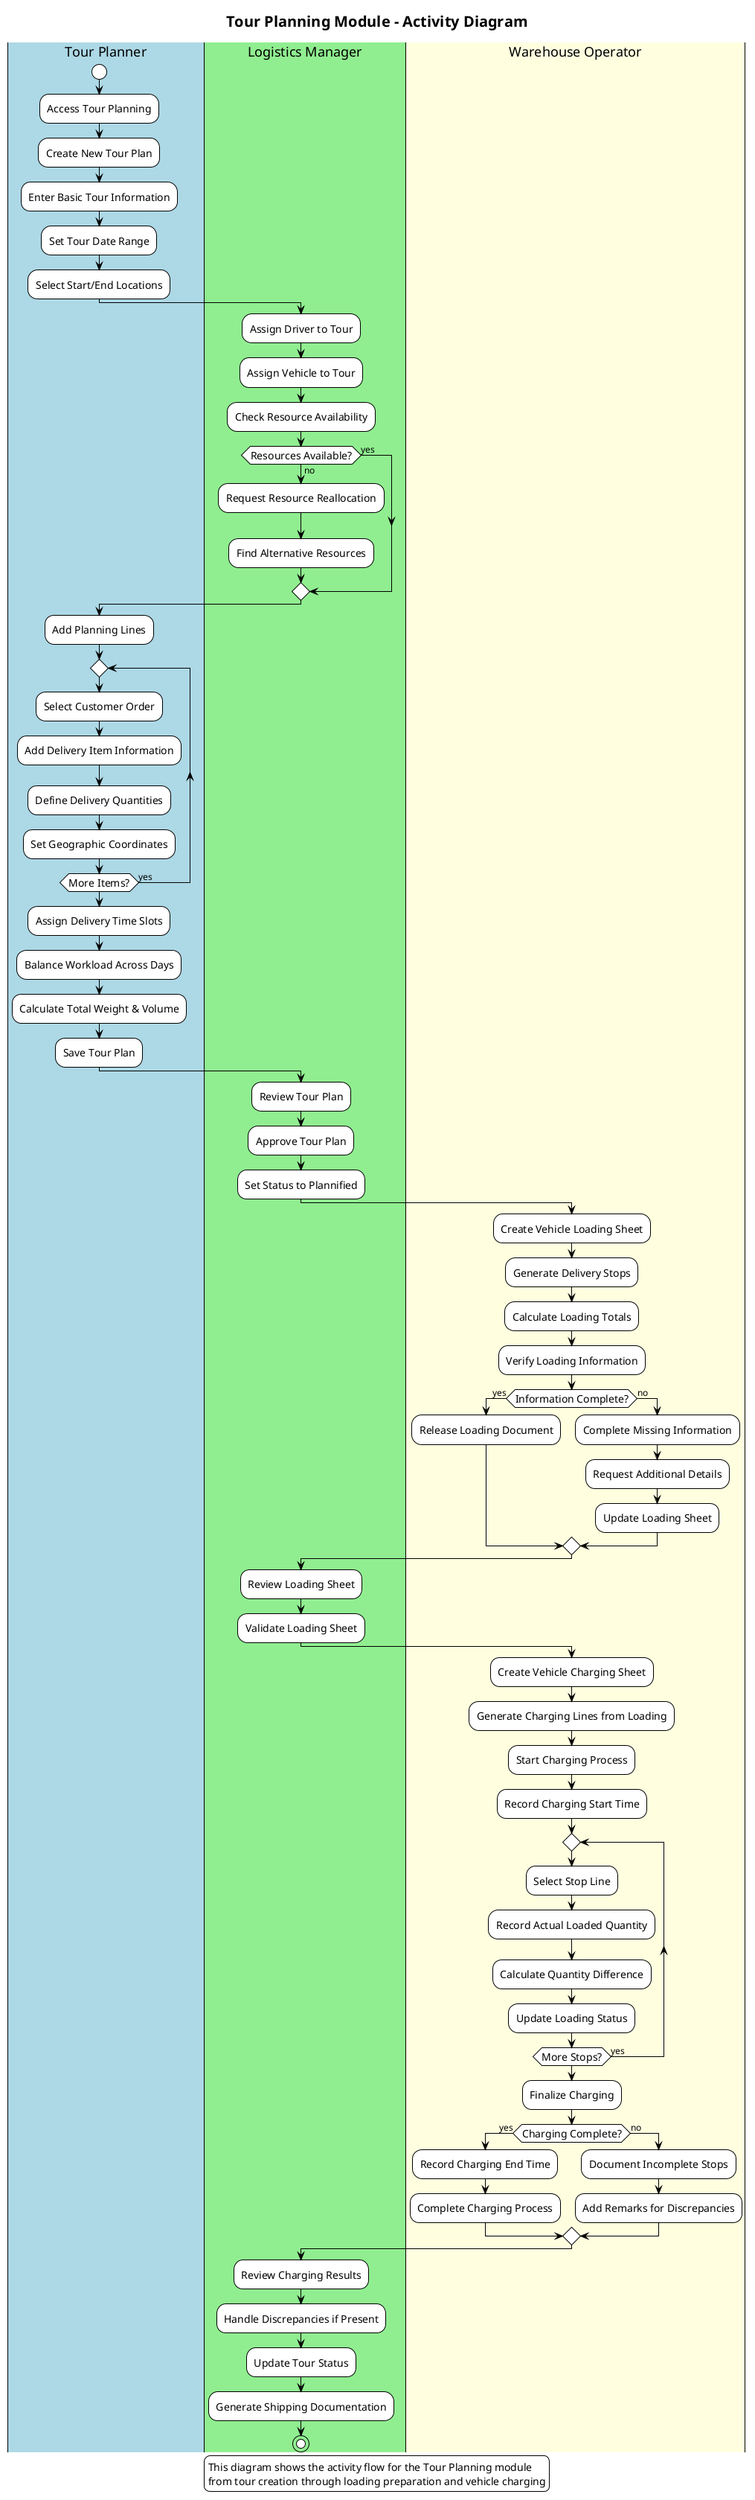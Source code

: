 @startuml Tour Planning Activity Diagram
!theme plain
skinparam pageFormat A4
skinparam pageOrientation portrait
skinparam activityFontSize 14
skinparam arrowFontSize 12
skinparam titleFontSize 20
skinparam legendFontSize 14
skinparam partitionFontSize 16

title Tour Planning Module - Activity Diagram

|#LightBlue|Tour Planner|
|#LightGreen|Logistics Manager|
|#LightYellow|Warehouse Operator|

|Tour Planner|
start
:Access Tour Planning;
:Create New Tour Plan;
:Enter Basic Tour Information;
:Set Tour Date Range;
:Select Start/End Locations;

|Logistics Manager|
:Assign Driver to Tour;
:Assign Vehicle to Tour;
:Check Resource Availability;
if (Resources Available?) then (yes)
else (no)
  :Request Resource Reallocation;
  :Find Alternative Resources;
endif

|Tour Planner|
:Add Planning Lines;
repeat
  :Select Customer Order;
  :Add Delivery Item Information;
  :Define Delivery Quantities;
  :Set Geographic Coordinates;
repeat while (More Items?) is (yes)

:Assign Delivery Time Slots;
:Balance Workload Across Days;
:Calculate Total Weight & Volume;
:Save Tour Plan;

|Logistics Manager|
:Review Tour Plan;
:Approve Tour Plan;
:Set Status to Plannified;

|Warehouse Operator|
:Create Vehicle Loading Sheet;
:Generate Delivery Stops;
:Calculate Loading Totals;
:Verify Loading Information;
if (Information Complete?) then (yes)
  :Release Loading Document;
else (no)
  :Complete Missing Information;
  :Request Additional Details;
  :Update Loading Sheet;
endif

|Logistics Manager|
:Review Loading Sheet;
:Validate Loading Sheet;

|Warehouse Operator|
:Create Vehicle Charging Sheet;
:Generate Charging Lines from Loading;
:Start Charging Process;
:Record Charging Start Time;
repeat
  :Select Stop Line;
  :Record Actual Loaded Quantity;
  :Calculate Quantity Difference;
  :Update Loading Status;
repeat while (More Stops?) is (yes)

:Finalize Charging;
if (Charging Complete?) then (yes)
  :Record Charging End Time;
  :Complete Charging Process;
else (no)
  :Document Incomplete Stops;
  :Add Remarks for Discrepancies;
endif

|Logistics Manager|
:Review Charging Results;
:Handle Discrepancies if Present;
:Update Tour Status;
:Generate Shipping Documentation;
stop

legend
  This diagram shows the activity flow for the Tour Planning module
  from tour creation through loading preparation and vehicle charging
end legend

@enduml 